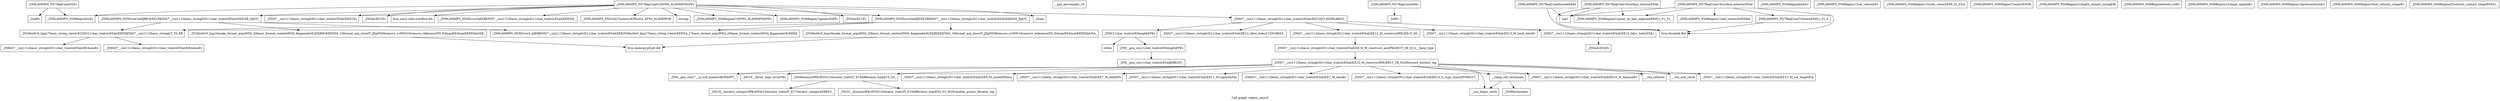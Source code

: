 digraph "Call graph: region_cone.ll" {
	label="Call graph: region_cone.ll";

	Node0x563c407d7b90 [shape=record,label="{_ZN9LAMMPS_NS7RegConeC2EPNS_6LAMMPSEiPPc}"];
	Node0x563c407d7b90 -> Node0x563c407d7c40;
	Node0x563c407d7b90 -> Node0x563c407d7910;
	Node0x563c407d7b90 -> Node0x563c407d6da0;
	Node0x563c407d7b90 -> Node0x563c407d7530;
	Node0x563c407d7b90 -> Node0x563c407d8250;
	Node0x563c407d7b90 -> Node0x563c407d8160;
	Node0x563c407d7b90 -> Node0x563c408a8a20;
	Node0x563c407d7b90 -> Node0x563c408b7e20;
	Node0x563c407d7b90 -> Node0x563c408c15f0;
	Node0x563c407d7b90 -> Node0x563c407d82e0;
	Node0x563c407d7b90 -> Node0x563c407d7cf0;
	Node0x563c407d7b90 -> Node0x563c407d84f0;
	Node0x563c407d7b90 -> Node0x563c408c0770;
	Node0x563c407d7b90 -> Node0x563c407d8580;
	Node0x563c407d7c40 [shape=record,label="{_ZN9LAMMPS_NS6RegionC2EPNS_6LAMMPSEiPPc}"];
	Node0x563c407d7910 [shape=record,label="{_ZN9LAMMPS_NS6Region7optionsEiPPc}"];
	Node0x563c40850400 [shape=record,label="{__gxx_personality_v0}"];
	Node0x563c408a8a20 [shape=record,label="{_ZN9LAMMPS_NS5Error3allIJiEEEvRKNSt7__cxx1112basic_stringIcSt11char_traitsIcESaIcEEEiS9_DpOT_}"];
	Node0x563c408a8a20 -> Node0x563c407e3220;
	Node0x563c408a8a20 -> Node0x563c408231d0;
	Node0x563c408a8a20 -> Node0x563c407ddf40;
	Node0x563c407d6da0 [shape=record,label="{_ZNSaIcEC1Ev}"];
	Node0x563c407d7530 [shape=record,label="{_ZNSt7__cxx1112basic_stringIcSt11char_traitsIcESaIcEEC2IS3_EEPKcRKS3_}"];
	Node0x563c407d7530 -> Node0x563c407e27c0;
	Node0x563c407d7530 -> Node0x563c407e6310;
	Node0x563c407d7530 -> Node0x563c407e7480;
	Node0x563c407d7530 -> Node0x563c407e8270;
	Node0x563c407d7530 -> Node0x563c407e9960;
	Node0x563c408b7e20 [shape=record,label="{_ZNSt7__cxx1112basic_stringIcSt11char_traitsIcESaIcEED1Ev}"];
	Node0x563c408c15f0 [shape=record,label="{_ZNSaIcED1Ev}"];
	Node0x563c408c0770 [shape=record,label="{strcmp}"];
	Node0x563c407d8580 [shape=record,label="{_ZN9LAMMPS_NS5Error3allIJRPcEEEvRKNSt7__cxx1112basic_stringIcSt11char_traitsIcESaIcEEEiSB_DpOT_}"];
	Node0x563c407d8580 -> Node0x563c407e3220;
	Node0x563c407d8580 -> Node0x563c408cedc0;
	Node0x563c407d8580 -> Node0x563c407ddf40;
	Node0x563c407d84f0 [shape=record,label="{_ZN9LAMMPS_NS5utils7numericEPKciS2_bPNS_6LAMMPSE}"];
	Node0x563c407d7cf0 [shape=record,label="{_ZN9LAMMPS_NS5Error3allERKNSt7__cxx1112basic_stringIcSt11char_traitsIcESaIcEEEiS8_}"];
	Node0x563c407d82e0 [shape=record,label="{llvm.umul.with.overflow.i64}"];
	Node0x563c407d8160 [shape=record,label="{_Znam}"];
	Node0x563c407d8250 [shape=record,label="{_ZN9LAMMPS_NS6RegionD2Ev}"];
	Node0x563c408cef80 [shape=record,label="{_ZN9LAMMPS_NS7RegConeD2Ev}"];
	Node0x563c408cef80 -> Node0x563c407ea3b0;
	Node0x563c408cef80 -> Node0x563c407d8250;
	Node0x563c407ea3b0 [shape=record,label="{_ZdaPv}"];
	Node0x563c407eb480 [shape=record,label="{_ZN9LAMMPS_NS7RegConeD0Ev}"];
	Node0x563c407eb480 -> Node0x563c407edac0;
	Node0x563c407edac0 [shape=record,label="{_ZdlPv}"];
	Node0x563c407eef10 [shape=record,label="{_ZN9LAMMPS_NS7RegCone6insideEddd}"];
	Node0x563c407eef10 -> Node0x563c407f00d0;
	Node0x563c407eef10 -> Node0x563c407f2020;
	Node0x563c407f2020 [shape=record,label="{sqrt}"];
	Node0x563c407f00d0 [shape=record,label="{llvm.fmuladd.f64}"];
	Node0x563c407f4070 [shape=record,label="{_ZN9LAMMPS_NS7RegCone16surface_interiorEPdd}"];
	Node0x563c407f4070 -> Node0x563c407f00d0;
	Node0x563c407f4070 -> Node0x563c407f2020;
	Node0x563c407f4070 -> Node0x563c407f8e80;
	Node0x563c407f8e80 [shape=record,label="{_ZN9LAMMPS_NS6Region21point_on_line_segmentEPdS1_S1_S1_}"];
	Node0x563c407f97f0 [shape=record,label="{_ZN9LAMMPS_NS7RegCone16surface_exteriorEPdd}"];
	Node0x563c407f97f0 -> Node0x563c407f00d0;
	Node0x563c407f97f0 -> Node0x563c407f2020;
	Node0x563c407f97f0 -> Node0x563c407f8e80;
	Node0x563c407f97f0 -> Node0x563c407fceb0;
	Node0x563c407f97f0 -> Node0x563c40801180;
	Node0x563c407fceb0 [shape=record,label="{_ZN9LAMMPS_NS7RegCone7closestEPdS1_S1_d}"];
	Node0x563c407fceb0 -> Node0x563c407f00d0;
	Node0x563c40801180 [shape=record,label="{_ZN9LAMMPS_NS6Region11add_contactEiPdddd}"];
	Node0x563c40802c20 [shape=record,label="{_ZN9LAMMPS_NS6Region4initEv}"];
	Node0x563c408045b0 [shape=record,label="{_ZN9LAMMPS_NS6Region12set_velocityEv}"];
	Node0x563c408057a0 [shape=record,label="{_ZN9LAMMPS_NS6Region13write_restartEP8_IO_FILE}"];
	Node0x563c4080aa50 [shape=record,label="{_ZN9LAMMPS_NS6Region7restartEPcRi}"];
	Node0x563c4080af50 [shape=record,label="{_ZN9LAMMPS_NS6Region21length_restart_stringERi}"];
	Node0x563c40810e00 [shape=record,label="{_ZN9LAMMPS_NS6Region9reset_velEv}"];
	Node0x563c40813590 [shape=record,label="{_ZN9LAMMPS_NS6Region12shape_updateEv}"];
	Node0x563c40813d60 [shape=record,label="{_ZN9LAMMPS_NS6Region12pretransformEv}"];
	Node0x563c40815870 [shape=record,label="{_ZN9LAMMPS_NS6Region18set_velocity_shapeEv}"];
	Node0x563c40817e30 [shape=record,label="{_ZN9LAMMPS_NS6Region22velocity_contact_shapeEPdS1_}"];
	Node0x563c407ddf40 [shape=record,label="{_ZN9LAMMPS_NS5Error4_allERKNSt7__cxx1112basic_stringIcSt11char_traitsIcESaIcEEEiN3fmt6v9_lmp17basic_string_viewIcEENSA_17basic_format_argsINSA_20basic_format_contextINSA_8appenderEcEEEE}"];
	Node0x563c407e3220 [shape=record,label="{_ZN3fmt6v9_lmp17basic_string_viewIcEC2ISt11char_traitsIcESaIcEEERKNSt7__cxx1112basic_stringIcT_T0_EE}"];
	Node0x563c407e3220 -> Node0x563c40819020;
	Node0x563c407e3220 -> Node0x563c4081a780;
	Node0x563c408231d0 [shape=record,label="{_ZN3fmt6v9_lmp16make_format_argsINS0_20basic_format_contextINS0_8appenderEcEEJRiEEENS0_16format_arg_storeIT_JDpNSt9remove_cvINSt16remove_referenceIT0_E4typeEE4typeEEEEDpOSA_}"];
	Node0x563c408231d0 -> Node0x563c40822eb0;
	Node0x563c40819020 [shape=record,label="{_ZNKSt7__cxx1112basic_stringIcSt11char_traitsIcESaIcEE4dataEv}"];
	Node0x563c4081a780 [shape=record,label="{_ZNKSt7__cxx1112basic_stringIcSt11char_traitsIcESaIcEE4sizeEv}"];
	Node0x563c40822eb0 [shape=record,label="{llvm.memcpy.p0.p0.i64}"];
	Node0x563c407e27c0 [shape=record,label="{_ZNSt7__cxx1112basic_stringIcSt11char_traitsIcESaIcEE13_M_local_dataEv}"];
	Node0x563c407e6310 [shape=record,label="{_ZNSt7__cxx1112basic_stringIcSt11char_traitsIcESaIcEE12_Alloc_hiderC1EPcRKS3_}"];
	Node0x563c407e8270 [shape=record,label="{_ZNSt7__cxx1112basic_stringIcSt11char_traitsIcESaIcEE12_M_constructIPKcEEvT_S8_}"];
	Node0x563c407e8270 -> Node0x563c40826bc0;
	Node0x563c407e7480 [shape=record,label="{_ZNSt11char_traitsIcE6lengthEPKc}"];
	Node0x563c407e7480 -> Node0x563c407e66e0;
	Node0x563c407e7480 -> Node0x563c40828ee0;
	Node0x563c407e9960 [shape=record,label="{_ZNSt7__cxx1112basic_stringIcSt11char_traitsIcESaIcEE12_Alloc_hiderD2Ev}"];
	Node0x563c407e9960 -> Node0x563c4082a090;
	Node0x563c40826bc0 [shape=record,label="{_ZNSt7__cxx1112basic_stringIcSt11char_traitsIcESaIcEE16_M_construct_auxIPKcEEvT_S8_St12__false_type}"];
	Node0x563c40826bc0 -> Node0x563c4082bf00;
	Node0x563c4082bf00 [shape=record,label="{_ZNSt7__cxx1112basic_stringIcSt11char_traitsIcESaIcEE12_M_constructIPKcEEvT_S8_St20forward_iterator_tag}"];
	Node0x563c4082bf00 -> Node0x563c4082d430;
	Node0x563c4082bf00 -> Node0x563c40832770;
	Node0x563c4082bf00 -> Node0x563c40834950;
	Node0x563c4082bf00 -> Node0x563c408385f0;
	Node0x563c4082bf00 -> Node0x563c4083d920;
	Node0x563c4082bf00 -> Node0x563c4083da10;
	Node0x563c4082bf00 -> Node0x563c40844fb0;
	Node0x563c4082bf00 -> Node0x563c408490e0;
	Node0x563c4082bf00 -> Node0x563c408551a0;
	Node0x563c4082bf00 -> Node0x563c40862cc0;
	Node0x563c4082bf00 -> Node0x563c40868c50;
	Node0x563c4082bf00 -> Node0x563c40868f70;
	Node0x563c4082bf00 -> Node0x563c40871b30;
	Node0x563c4082bf00 -> Node0x563c40884b50;
	Node0x563c4082d430 [shape=record,label="{_ZN9__gnu_cxx17__is_null_pointerIKcEEbPT_}"];
	Node0x563c40832770 [shape=record,label="{_ZSt19__throw_logic_errorPKc}"];
	Node0x563c40834950 [shape=record,label="{_ZSt8distanceIPKcENSt15iterator_traitsIT_E15difference_typeES3_S3_}"];
	Node0x563c40834950 -> Node0x563c40885ff0;
	Node0x563c40834950 -> Node0x563c40891e10;
	Node0x563c4083d920 [shape=record,label="{_ZNSt7__cxx1112basic_stringIcSt11char_traitsIcESaIcEE7_M_dataEPc}"];
	Node0x563c408385f0 [shape=record,label="{_ZNSt7__cxx1112basic_stringIcSt11char_traitsIcESaIcEE9_M_createERmm}"];
	Node0x563c4083da10 [shape=record,label="{_ZNSt7__cxx1112basic_stringIcSt11char_traitsIcESaIcEE11_M_capacityEm}"];
	Node0x563c408490e0 [shape=record,label="{_ZNSt7__cxx1112basic_stringIcSt11char_traitsIcESaIcEE13_S_copy_charsEPcPKcS7_}"];
	Node0x563c40844fb0 [shape=record,label="{_ZNKSt7__cxx1112basic_stringIcSt11char_traitsIcESaIcEE7_M_dataEv}"];
	Node0x563c408551a0 [shape=record,label="{__cxa_begin_catch}"];
	Node0x563c40862cc0 [shape=record,label="{_ZNSt7__cxx1112basic_stringIcSt11char_traitsIcESaIcEE10_M_disposeEv}"];
	Node0x563c40868c50 [shape=record,label="{__cxa_rethrow}"];
	Node0x563c40868f70 [shape=record,label="{__cxa_end_catch}"];
	Node0x563c40884b50 [shape=record,label="{__clang_call_terminate}"];
	Node0x563c40884b50 -> Node0x563c408551a0;
	Node0x563c40884b50 -> Node0x563c408a1ab0;
	Node0x563c408a1ab0 [shape=record,label="{_ZSt9terminatev}"];
	Node0x563c40871b30 [shape=record,label="{_ZNSt7__cxx1112basic_stringIcSt11char_traitsIcESaIcEE13_M_set_lengthEm}"];
	Node0x563c40891e10 [shape=record,label="{_ZSt10__distanceIPKcENSt15iterator_traitsIT_E15difference_typeES3_S3_St26random_access_iterator_tag}"];
	Node0x563c40885ff0 [shape=record,label="{_ZSt19__iterator_categoryIPKcENSt15iterator_traitsIT_E17iterator_categoryERKS3_}"];
	Node0x563c407e66e0 [shape=record,label="{_ZN9__gnu_cxx11char_traitsIcE6lengthEPKc}"];
	Node0x563c407e66e0 -> Node0x563c408a3eb0;
	Node0x563c40828ee0 [shape=record,label="{strlen}"];
	Node0x563c408a3eb0 [shape=record,label="{_ZN9__gnu_cxx11char_traitsIcE2eqERKcS3_}"];
	Node0x563c4082a090 [shape=record,label="{_ZNSaIcED2Ev}"];
	Node0x563c408cedc0 [shape=record,label="{_ZN3fmt6v9_lmp16make_format_argsINS0_20basic_format_contextINS0_8appenderEcEEJRPcEEENS0_16format_arg_storeIT_JDpNSt9remove_cvINSt16remove_referenceIT0_E4typeEE4typeEEEEDpOSB_}"];
	Node0x563c408cedc0 -> Node0x563c40822eb0;
}
